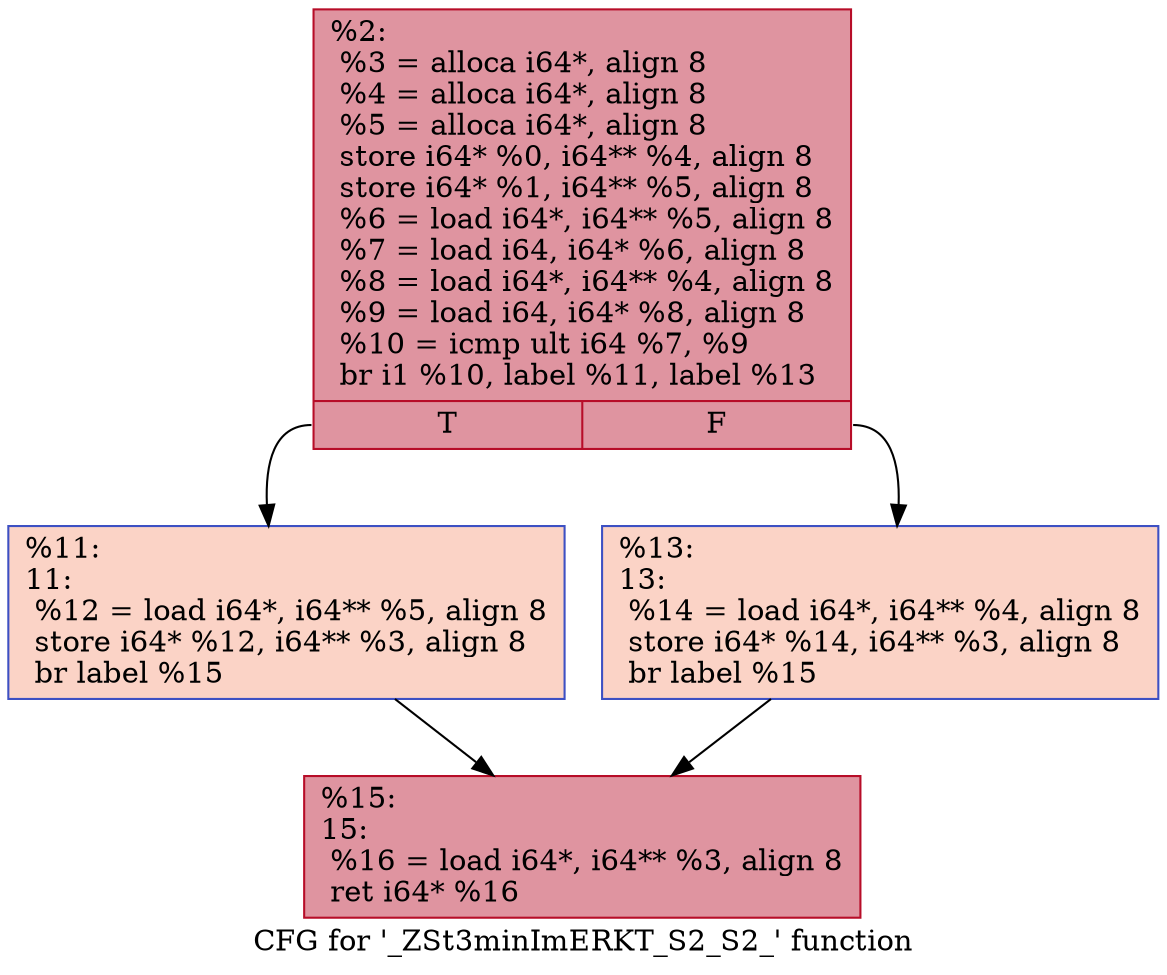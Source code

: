 digraph "CFG for '_ZSt3minImERKT_S2_S2_' function" {
	label="CFG for '_ZSt3minImERKT_S2_S2_' function";

	Node0x561d2dfd6f10 [shape=record,color="#b70d28ff", style=filled, fillcolor="#b70d2870",label="{%2:\l  %3 = alloca i64*, align 8\l  %4 = alloca i64*, align 8\l  %5 = alloca i64*, align 8\l  store i64* %0, i64** %4, align 8\l  store i64* %1, i64** %5, align 8\l  %6 = load i64*, i64** %5, align 8\l  %7 = load i64, i64* %6, align 8\l  %8 = load i64*, i64** %4, align 8\l  %9 = load i64, i64* %8, align 8\l  %10 = icmp ult i64 %7, %9\l  br i1 %10, label %11, label %13\l|{<s0>T|<s1>F}}"];
	Node0x561d2dfd6f10:s0 -> Node0x561d2dfd7040;
	Node0x561d2dfd6f10:s1 -> Node0x561d2dfd7470;
	Node0x561d2dfd7040 [shape=record,color="#3d50c3ff", style=filled, fillcolor="#f59c7d70",label="{%11:\l11:                                               \l  %12 = load i64*, i64** %5, align 8\l  store i64* %12, i64** %3, align 8\l  br label %15\l}"];
	Node0x561d2dfd7040 -> Node0x561d2dfd7670;
	Node0x561d2dfd7470 [shape=record,color="#3d50c3ff", style=filled, fillcolor="#f59c7d70",label="{%13:\l13:                                               \l  %14 = load i64*, i64** %4, align 8\l  store i64* %14, i64** %3, align 8\l  br label %15\l}"];
	Node0x561d2dfd7470 -> Node0x561d2dfd7670;
	Node0x561d2dfd7670 [shape=record,color="#b70d28ff", style=filled, fillcolor="#b70d2870",label="{%15:\l15:                                               \l  %16 = load i64*, i64** %3, align 8\l  ret i64* %16\l}"];
}
